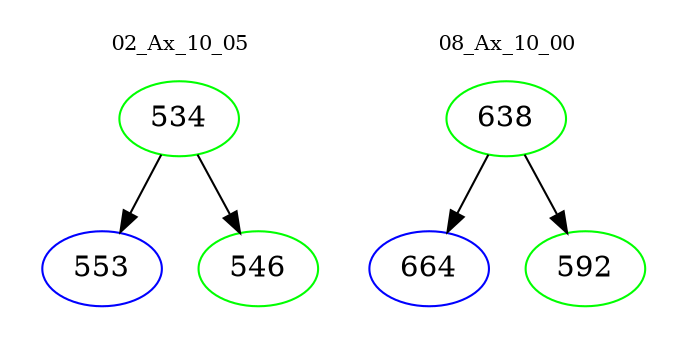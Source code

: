 digraph{
subgraph cluster_0 {
color = white
label = "02_Ax_10_05";
fontsize=10;
T0_534 [label="534", color="green"]
T0_534 -> T0_553 [color="black"]
T0_553 [label="553", color="blue"]
T0_534 -> T0_546 [color="black"]
T0_546 [label="546", color="green"]
}
subgraph cluster_1 {
color = white
label = "08_Ax_10_00";
fontsize=10;
T1_638 [label="638", color="green"]
T1_638 -> T1_664 [color="black"]
T1_664 [label="664", color="blue"]
T1_638 -> T1_592 [color="black"]
T1_592 [label="592", color="green"]
}
}
